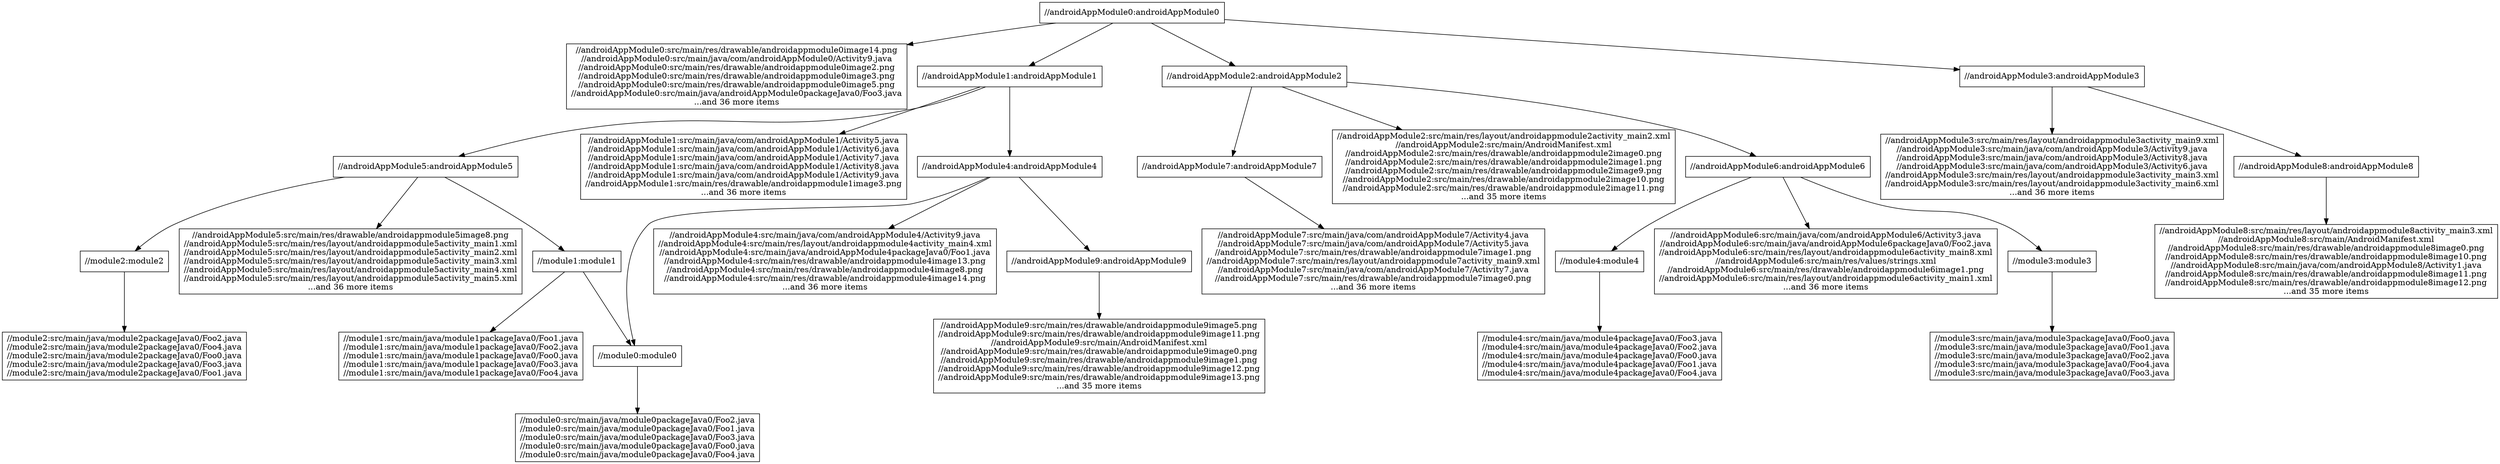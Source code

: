 digraph mygraph {
  node [shape=box];
"//androidAppModule0:androidAppModule0"
"//androidAppModule0:androidAppModule0" -> "//androidAppModule0:src/main/res/drawable/androidappmodule0image14.png\n//androidAppModule0:src/main/java/com/androidAppModule0/Activity9.java\n//androidAppModule0:src/main/res/drawable/androidappmodule0image2.png\n//androidAppModule0:src/main/res/drawable/androidappmodule0image3.png\n//androidAppModule0:src/main/res/drawable/androidappmodule0image5.png\n//androidAppModule0:src/main/java/androidAppModule0packageJava0/Foo3.java\n...and 36 more items"
"//androidAppModule0:androidAppModule0" -> "//androidAppModule1:androidAppModule1"
"//androidAppModule0:androidAppModule0" -> "//androidAppModule2:androidAppModule2"
"//androidAppModule0:androidAppModule0" -> "//androidAppModule3:androidAppModule3"
"//androidAppModule3:androidAppModule3"
"//androidAppModule3:androidAppModule3" -> "//androidAppModule3:src/main/res/layout/androidappmodule3activity_main9.xml\n//androidAppModule3:src/main/java/com/androidAppModule3/Activity9.java\n//androidAppModule3:src/main/java/com/androidAppModule3/Activity8.java\n//androidAppModule3:src/main/java/com/androidAppModule3/Activity6.java\n//androidAppModule3:src/main/res/layout/androidappmodule3activity_main3.xml\n//androidAppModule3:src/main/res/layout/androidappmodule3activity_main6.xml\n...and 36 more items"
"//androidAppModule3:androidAppModule3" -> "//androidAppModule8:androidAppModule8"
"//androidAppModule3:src/main/res/layout/androidappmodule3activity_main9.xml\n//androidAppModule3:src/main/java/com/androidAppModule3/Activity9.java\n//androidAppModule3:src/main/java/com/androidAppModule3/Activity8.java\n//androidAppModule3:src/main/java/com/androidAppModule3/Activity6.java\n//androidAppModule3:src/main/res/layout/androidappmodule3activity_main3.xml\n//androidAppModule3:src/main/res/layout/androidappmodule3activity_main6.xml\n...and 36 more items"
"//androidAppModule0:src/main/res/drawable/androidappmodule0image14.png\n//androidAppModule0:src/main/java/com/androidAppModule0/Activity9.java\n//androidAppModule0:src/main/res/drawable/androidappmodule0image2.png\n//androidAppModule0:src/main/res/drawable/androidappmodule0image3.png\n//androidAppModule0:src/main/res/drawable/androidappmodule0image5.png\n//androidAppModule0:src/main/java/androidAppModule0packageJava0/Foo3.java\n...and 36 more items"
"//androidAppModule1:androidAppModule1"
"//androidAppModule1:androidAppModule1" -> "//androidAppModule1:src/main/java/com/androidAppModule1/Activity5.java\n//androidAppModule1:src/main/java/com/androidAppModule1/Activity6.java\n//androidAppModule1:src/main/java/com/androidAppModule1/Activity7.java\n//androidAppModule1:src/main/java/com/androidAppModule1/Activity8.java\n//androidAppModule1:src/main/java/com/androidAppModule1/Activity9.java\n//androidAppModule1:src/main/res/drawable/androidappmodule1image3.png\n...and 36 more items"
"//androidAppModule1:androidAppModule1" -> "//androidAppModule4:androidAppModule4"
"//androidAppModule1:androidAppModule1" -> "//androidAppModule5:androidAppModule5"
"//androidAppModule5:androidAppModule5"
"//androidAppModule5:androidAppModule5" -> "//androidAppModule5:src/main/res/drawable/androidappmodule5image8.png\n//androidAppModule5:src/main/res/layout/androidappmodule5activity_main1.xml\n//androidAppModule5:src/main/res/layout/androidappmodule5activity_main2.xml\n//androidAppModule5:src/main/res/layout/androidappmodule5activity_main3.xml\n//androidAppModule5:src/main/res/layout/androidappmodule5activity_main4.xml\n//androidAppModule5:src/main/res/layout/androidappmodule5activity_main5.xml\n...and 36 more items"
"//androidAppModule5:androidAppModule5" -> "//module2:module2"
"//androidAppModule5:androidAppModule5" -> "//module1:module1"
"//androidAppModule1:src/main/java/com/androidAppModule1/Activity5.java\n//androidAppModule1:src/main/java/com/androidAppModule1/Activity6.java\n//androidAppModule1:src/main/java/com/androidAppModule1/Activity7.java\n//androidAppModule1:src/main/java/com/androidAppModule1/Activity8.java\n//androidAppModule1:src/main/java/com/androidAppModule1/Activity9.java\n//androidAppModule1:src/main/res/drawable/androidappmodule1image3.png\n...and 36 more items"
"//androidAppModule5:src/main/res/drawable/androidappmodule5image8.png\n//androidAppModule5:src/main/res/layout/androidappmodule5activity_main1.xml\n//androidAppModule5:src/main/res/layout/androidappmodule5activity_main2.xml\n//androidAppModule5:src/main/res/layout/androidappmodule5activity_main3.xml\n//androidAppModule5:src/main/res/layout/androidappmodule5activity_main4.xml\n//androidAppModule5:src/main/res/layout/androidappmodule5activity_main5.xml\n...and 36 more items"
"//androidAppModule2:androidAppModule2"
"//androidAppModule2:androidAppModule2" -> "//androidAppModule2:src/main/res/layout/androidappmodule2activity_main2.xml\n//androidAppModule2:src/main/AndroidManifest.xml\n//androidAppModule2:src/main/res/drawable/androidappmodule2image0.png\n//androidAppModule2:src/main/res/drawable/androidappmodule2image1.png\n//androidAppModule2:src/main/res/drawable/androidappmodule2image9.png\n//androidAppModule2:src/main/res/drawable/androidappmodule2image10.png\n//androidAppModule2:src/main/res/drawable/androidappmodule2image11.png\n...and 35 more items"
"//androidAppModule2:androidAppModule2" -> "//androidAppModule6:androidAppModule6"
"//androidAppModule2:androidAppModule2" -> "//androidAppModule7:androidAppModule7"
"//androidAppModule7:androidAppModule7"
"//androidAppModule7:androidAppModule7" -> "//androidAppModule7:src/main/java/com/androidAppModule7/Activity4.java\n//androidAppModule7:src/main/java/com/androidAppModule7/Activity5.java\n//androidAppModule7:src/main/res/drawable/androidappmodule7image1.png\n//androidAppModule7:src/main/res/layout/androidappmodule7activity_main9.xml\n//androidAppModule7:src/main/java/com/androidAppModule7/Activity7.java\n//androidAppModule7:src/main/res/drawable/androidappmodule7image0.png\n...and 36 more items"
"//androidAppModule7:src/main/java/com/androidAppModule7/Activity4.java\n//androidAppModule7:src/main/java/com/androidAppModule7/Activity5.java\n//androidAppModule7:src/main/res/drawable/androidappmodule7image1.png\n//androidAppModule7:src/main/res/layout/androidappmodule7activity_main9.xml\n//androidAppModule7:src/main/java/com/androidAppModule7/Activity7.java\n//androidAppModule7:src/main/res/drawable/androidappmodule7image0.png\n...and 36 more items"
"//androidAppModule6:androidAppModule6"
"//androidAppModule6:androidAppModule6" -> "//androidAppModule6:src/main/java/com/androidAppModule6/Activity3.java\n//androidAppModule6:src/main/java/androidAppModule6packageJava0/Foo2.java\n//androidAppModule6:src/main/res/layout/androidappmodule6activity_main8.xml\n//androidAppModule6:src/main/res/values/strings.xml\n//androidAppModule6:src/main/res/drawable/androidappmodule6image1.png\n//androidAppModule6:src/main/res/layout/androidappmodule6activity_main1.xml\n...and 36 more items"
"//androidAppModule6:androidAppModule6" -> "//module3:module3"
"//androidAppModule6:androidAppModule6" -> "//module4:module4"
"//module3:module3"
"//module3:module3" -> "//module3:src/main/java/module3packageJava0/Foo0.java\n//module3:src/main/java/module3packageJava0/Foo1.java\n//module3:src/main/java/module3packageJava0/Foo2.java\n//module3:src/main/java/module3packageJava0/Foo4.java\n//module3:src/main/java/module3packageJava0/Foo3.java"
"//module3:src/main/java/module3packageJava0/Foo0.java\n//module3:src/main/java/module3packageJava0/Foo1.java\n//module3:src/main/java/module3packageJava0/Foo2.java\n//module3:src/main/java/module3packageJava0/Foo4.java\n//module3:src/main/java/module3packageJava0/Foo3.java"
"//androidAppModule6:src/main/java/com/androidAppModule6/Activity3.java\n//androidAppModule6:src/main/java/androidAppModule6packageJava0/Foo2.java\n//androidAppModule6:src/main/res/layout/androidappmodule6activity_main8.xml\n//androidAppModule6:src/main/res/values/strings.xml\n//androidAppModule6:src/main/res/drawable/androidappmodule6image1.png\n//androidAppModule6:src/main/res/layout/androidappmodule6activity_main1.xml\n...and 36 more items"
"//androidAppModule2:src/main/res/layout/androidappmodule2activity_main2.xml\n//androidAppModule2:src/main/AndroidManifest.xml\n//androidAppModule2:src/main/res/drawable/androidappmodule2image0.png\n//androidAppModule2:src/main/res/drawable/androidappmodule2image1.png\n//androidAppModule2:src/main/res/drawable/androidappmodule2image9.png\n//androidAppModule2:src/main/res/drawable/androidappmodule2image10.png\n//androidAppModule2:src/main/res/drawable/androidappmodule2image11.png\n...and 35 more items"
"//module4:module4"
"//module4:module4" -> "//module4:src/main/java/module4packageJava0/Foo3.java\n//module4:src/main/java/module4packageJava0/Foo2.java\n//module4:src/main/java/module4packageJava0/Foo0.java\n//module4:src/main/java/module4packageJava0/Foo1.java\n//module4:src/main/java/module4packageJava0/Foo4.java"
"//module4:src/main/java/module4packageJava0/Foo3.java\n//module4:src/main/java/module4packageJava0/Foo2.java\n//module4:src/main/java/module4packageJava0/Foo0.java\n//module4:src/main/java/module4packageJava0/Foo1.java\n//module4:src/main/java/module4packageJava0/Foo4.java"
"//androidAppModule4:androidAppModule4"
"//androidAppModule4:androidAppModule4" -> "//androidAppModule4:src/main/java/com/androidAppModule4/Activity9.java\n//androidAppModule4:src/main/res/layout/androidappmodule4activity_main4.xml\n//androidAppModule4:src/main/java/androidAppModule4packageJava0/Foo1.java\n//androidAppModule4:src/main/res/drawable/androidappmodule4image13.png\n//androidAppModule4:src/main/res/drawable/androidappmodule4image8.png\n//androidAppModule4:src/main/res/drawable/androidappmodule4image14.png\n...and 36 more items"
"//androidAppModule4:androidAppModule4" -> "//module0:module0"
"//androidAppModule4:androidAppModule4" -> "//androidAppModule9:androidAppModule9"
"//androidAppModule9:androidAppModule9"
"//androidAppModule9:androidAppModule9" -> "//androidAppModule9:src/main/res/drawable/androidappmodule9image5.png\n//androidAppModule9:src/main/res/drawable/androidappmodule9image11.png\n//androidAppModule9:src/main/AndroidManifest.xml\n//androidAppModule9:src/main/res/drawable/androidappmodule9image0.png\n//androidAppModule9:src/main/res/drawable/androidappmodule9image1.png\n//androidAppModule9:src/main/res/drawable/androidappmodule9image12.png\n//androidAppModule9:src/main/res/drawable/androidappmodule9image13.png\n...and 35 more items"
"//androidAppModule9:src/main/res/drawable/androidappmodule9image5.png\n//androidAppModule9:src/main/res/drawable/androidappmodule9image11.png\n//androidAppModule9:src/main/AndroidManifest.xml\n//androidAppModule9:src/main/res/drawable/androidappmodule9image0.png\n//androidAppModule9:src/main/res/drawable/androidappmodule9image1.png\n//androidAppModule9:src/main/res/drawable/androidappmodule9image12.png\n//androidAppModule9:src/main/res/drawable/androidappmodule9image13.png\n...and 35 more items"
"//androidAppModule4:src/main/java/com/androidAppModule4/Activity9.java\n//androidAppModule4:src/main/res/layout/androidappmodule4activity_main4.xml\n//androidAppModule4:src/main/java/androidAppModule4packageJava0/Foo1.java\n//androidAppModule4:src/main/res/drawable/androidappmodule4image13.png\n//androidAppModule4:src/main/res/drawable/androidappmodule4image8.png\n//androidAppModule4:src/main/res/drawable/androidappmodule4image14.png\n...and 36 more items"
"//androidAppModule8:androidAppModule8"
"//androidAppModule8:androidAppModule8" -> "//androidAppModule8:src/main/res/layout/androidappmodule8activity_main3.xml\n//androidAppModule8:src/main/AndroidManifest.xml\n//androidAppModule8:src/main/res/drawable/androidappmodule8image0.png\n//androidAppModule8:src/main/res/drawable/androidappmodule8image10.png\n//androidAppModule8:src/main/java/com/androidAppModule8/Activity1.java\n//androidAppModule8:src/main/res/drawable/androidappmodule8image11.png\n//androidAppModule8:src/main/res/drawable/androidappmodule8image12.png\n...and 35 more items"
"//androidAppModule8:src/main/res/layout/androidappmodule8activity_main3.xml\n//androidAppModule8:src/main/AndroidManifest.xml\n//androidAppModule8:src/main/res/drawable/androidappmodule8image0.png\n//androidAppModule8:src/main/res/drawable/androidappmodule8image10.png\n//androidAppModule8:src/main/java/com/androidAppModule8/Activity1.java\n//androidAppModule8:src/main/res/drawable/androidappmodule8image11.png\n//androidAppModule8:src/main/res/drawable/androidappmodule8image12.png\n...and 35 more items"
"//module1:module1"
"//module1:module1" -> "//module1:src/main/java/module1packageJava0/Foo1.java\n//module1:src/main/java/module1packageJava0/Foo2.java\n//module1:src/main/java/module1packageJava0/Foo0.java\n//module1:src/main/java/module1packageJava0/Foo3.java\n//module1:src/main/java/module1packageJava0/Foo4.java"
"//module1:module1" -> "//module0:module0"
"//module0:module0"
"//module0:module0" -> "//module0:src/main/java/module0packageJava0/Foo2.java\n//module0:src/main/java/module0packageJava0/Foo1.java\n//module0:src/main/java/module0packageJava0/Foo3.java\n//module0:src/main/java/module0packageJava0/Foo0.java\n//module0:src/main/java/module0packageJava0/Foo4.java"
"//module0:src/main/java/module0packageJava0/Foo2.java\n//module0:src/main/java/module0packageJava0/Foo1.java\n//module0:src/main/java/module0packageJava0/Foo3.java\n//module0:src/main/java/module0packageJava0/Foo0.java\n//module0:src/main/java/module0packageJava0/Foo4.java"
"//module1:src/main/java/module1packageJava0/Foo1.java\n//module1:src/main/java/module1packageJava0/Foo2.java\n//module1:src/main/java/module1packageJava0/Foo0.java\n//module1:src/main/java/module1packageJava0/Foo3.java\n//module1:src/main/java/module1packageJava0/Foo4.java"
"//module2:module2"
"//module2:module2" -> "//module2:src/main/java/module2packageJava0/Foo2.java\n//module2:src/main/java/module2packageJava0/Foo4.java\n//module2:src/main/java/module2packageJava0/Foo0.java\n//module2:src/main/java/module2packageJava0/Foo3.java\n//module2:src/main/java/module2packageJava0/Foo1.java"
"//module2:src/main/java/module2packageJava0/Foo2.java\n//module2:src/main/java/module2packageJava0/Foo4.java\n//module2:src/main/java/module2packageJava0/Foo0.java\n//module2:src/main/java/module2packageJava0/Foo3.java\n//module2:src/main/java/module2packageJava0/Foo1.java"
}
